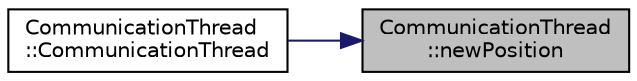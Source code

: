 digraph "CommunicationThread::newPosition"
{
 // LATEX_PDF_SIZE
  edge [fontname="Helvetica",fontsize="10",labelfontname="Helvetica",labelfontsize="10"];
  node [fontname="Helvetica",fontsize="10",shape=record];
  rankdir="RL";
  Node1 [label="CommunicationThread\l::newPosition",height=0.2,width=0.4,color="black", fillcolor="grey75", style="filled", fontcolor="black",tooltip=" "];
  Node1 -> Node2 [dir="back",color="midnightblue",fontsize="10",style="solid",fontname="Helvetica"];
  Node2 [label="CommunicationThread\l::CommunicationThread",height=0.2,width=0.4,color="black", fillcolor="white", style="filled",URL="$classCommunicationThread.html#a55cc7e54b9f091ba01eaf296563b26fc",tooltip=" "];
}
